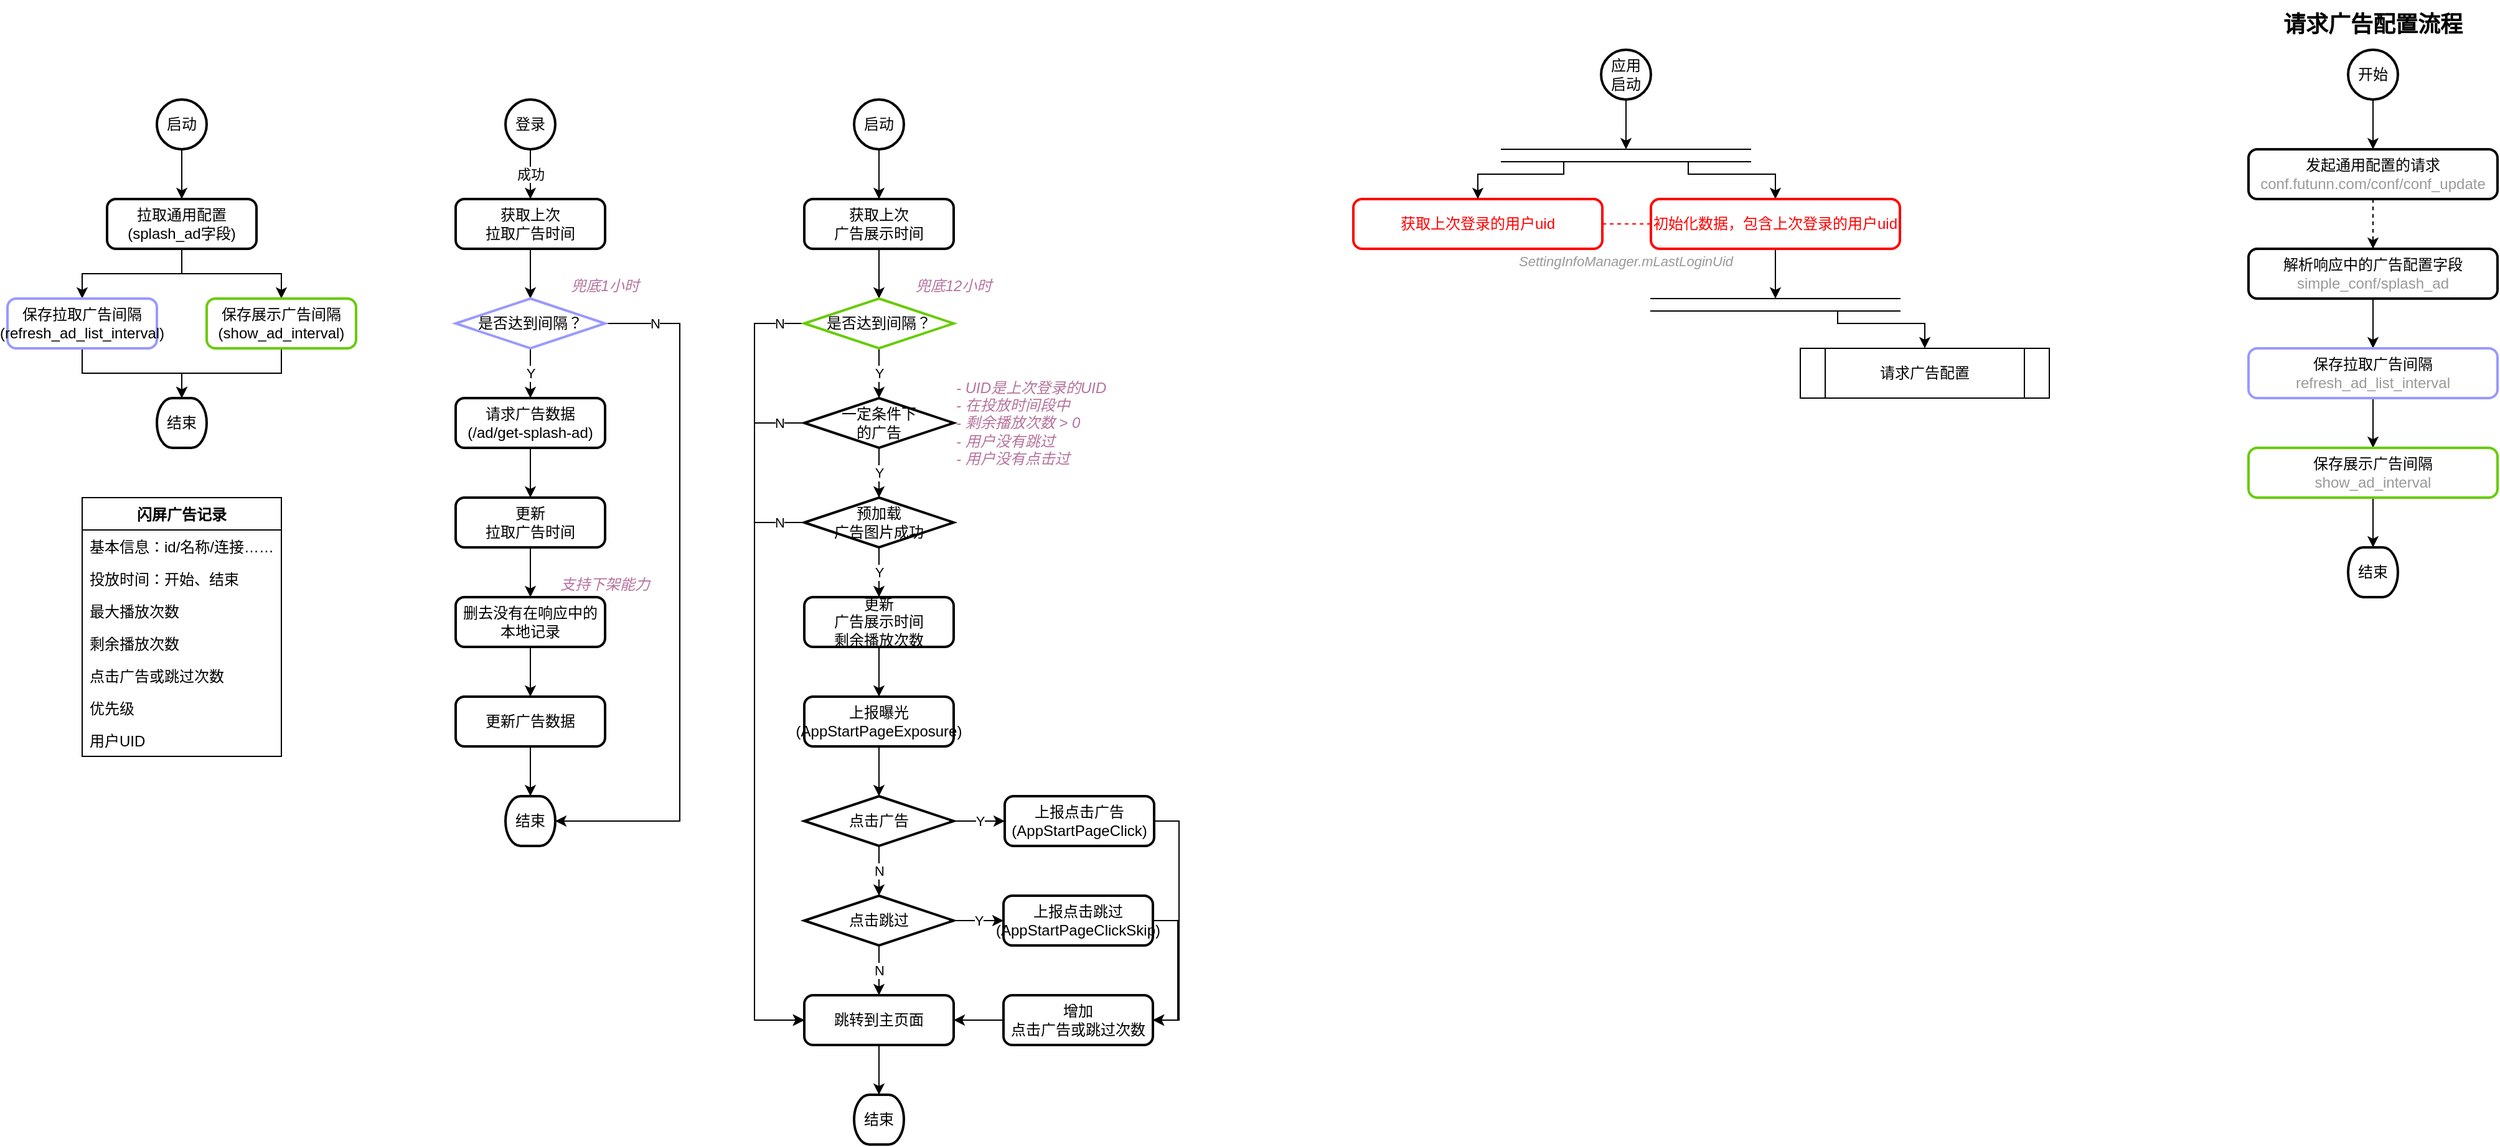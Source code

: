 <mxfile version="14.6.3" type="github">
  <diagram id="diijmVLBqkbmuVa88mqW" name="Page-1">
    <mxGraphModel dx="1673" dy="896" grid="1" gridSize="10" guides="1" tooltips="1" connect="1" arrows="1" fold="1" page="1" pageScale="1" pageWidth="827" pageHeight="1169" math="0" shadow="0">
      <root>
        <mxCell id="0" />
        <mxCell id="1" parent="0" />
        <mxCell id="uU9plVafASLb35xvYlGo-3" style="edgeStyle=orthogonalEdgeStyle;rounded=0;orthogonalLoop=1;jettySize=auto;html=1;exitX=0.5;exitY=1;exitDx=0;exitDy=0;exitPerimeter=0;entryX=0.5;entryY=0;entryDx=0;entryDy=0;" parent="1" source="uU9plVafASLb35xvYlGo-1" target="uU9plVafASLb35xvYlGo-2" edge="1">
          <mxGeometry relative="1" as="geometry" />
        </mxCell>
        <mxCell id="uU9plVafASLb35xvYlGo-1" value="启动" style="strokeWidth=2;html=1;shape=mxgraph.flowchart.start_2;whiteSpace=wrap;fillColor=none;" parent="1" vertex="1">
          <mxGeometry x="280" y="80" width="40" height="40" as="geometry" />
        </mxCell>
        <mxCell id="uU9plVafASLb35xvYlGo-8" style="edgeStyle=orthogonalEdgeStyle;rounded=0;orthogonalLoop=1;jettySize=auto;html=1;exitX=0.5;exitY=1;exitDx=0;exitDy=0;entryX=0.5;entryY=0;entryDx=0;entryDy=0;" parent="1" source="uU9plVafASLb35xvYlGo-2" target="uU9plVafASLb35xvYlGo-6" edge="1">
          <mxGeometry relative="1" as="geometry" />
        </mxCell>
        <mxCell id="uU9plVafASLb35xvYlGo-9" style="edgeStyle=orthogonalEdgeStyle;rounded=0;orthogonalLoop=1;jettySize=auto;html=1;exitX=0.5;exitY=1;exitDx=0;exitDy=0;entryX=0.5;entryY=0;entryDx=0;entryDy=0;" parent="1" source="uU9plVafASLb35xvYlGo-2" target="uU9plVafASLb35xvYlGo-7" edge="1">
          <mxGeometry relative="1" as="geometry" />
        </mxCell>
        <mxCell id="uU9plVafASLb35xvYlGo-2" value="拉取通用配置&lt;br&gt;(splash_ad字段)" style="rounded=1;whiteSpace=wrap;html=1;absoluteArcSize=1;arcSize=14;strokeWidth=2;fillColor=none;" parent="1" vertex="1">
          <mxGeometry x="240" y="160" width="120" height="40" as="geometry" />
        </mxCell>
        <mxCell id="uU9plVafASLb35xvYlGo-15" value="成功" style="edgeStyle=orthogonalEdgeStyle;rounded=0;orthogonalLoop=1;jettySize=auto;html=1;exitX=0.5;exitY=1;exitDx=0;exitDy=0;exitPerimeter=0;" parent="1" source="uU9plVafASLb35xvYlGo-4" target="uU9plVafASLb35xvYlGo-14" edge="1">
          <mxGeometry relative="1" as="geometry" />
        </mxCell>
        <mxCell id="uU9plVafASLb35xvYlGo-4" value="登录" style="strokeWidth=2;html=1;shape=mxgraph.flowchart.start_2;whiteSpace=wrap;fillColor=none;" parent="1" vertex="1">
          <mxGeometry x="560" y="80" width="40" height="40" as="geometry" />
        </mxCell>
        <mxCell id="uU9plVafASLb35xvYlGo-11" style="edgeStyle=orthogonalEdgeStyle;rounded=0;orthogonalLoop=1;jettySize=auto;html=1;exitX=0.5;exitY=1;exitDx=0;exitDy=0;" parent="1" source="uU9plVafASLb35xvYlGo-6" target="uU9plVafASLb35xvYlGo-12" edge="1">
          <mxGeometry relative="1" as="geometry">
            <mxPoint x="300" y="320" as="targetPoint" />
          </mxGeometry>
        </mxCell>
        <mxCell id="uU9plVafASLb35xvYlGo-6" value="保存拉取广告间隔&lt;br&gt;(refresh_ad_list_interval)" style="rounded=1;whiteSpace=wrap;html=1;absoluteArcSize=1;arcSize=14;strokeWidth=2;fillColor=none;strokeColor=#9999FF;" parent="1" vertex="1">
          <mxGeometry x="160" y="240" width="120" height="40" as="geometry" />
        </mxCell>
        <mxCell id="uU9plVafASLb35xvYlGo-13" style="edgeStyle=orthogonalEdgeStyle;rounded=0;orthogonalLoop=1;jettySize=auto;html=1;exitX=0.5;exitY=1;exitDx=0;exitDy=0;" parent="1" source="uU9plVafASLb35xvYlGo-7" target="uU9plVafASLb35xvYlGo-12" edge="1">
          <mxGeometry relative="1" as="geometry" />
        </mxCell>
        <mxCell id="uU9plVafASLb35xvYlGo-7" value="保存展示广告间隔&lt;br&gt;(show_ad_interval)" style="rounded=1;whiteSpace=wrap;html=1;absoluteArcSize=1;arcSize=14;strokeWidth=2;fillColor=none;strokeColor=#66CC00;" parent="1" vertex="1">
          <mxGeometry x="320" y="240" width="120" height="40" as="geometry" />
        </mxCell>
        <mxCell id="uU9plVafASLb35xvYlGo-12" value="结束" style="strokeWidth=2;html=1;shape=mxgraph.flowchart.terminator;whiteSpace=wrap;fillColor=none;" parent="1" vertex="1">
          <mxGeometry x="280" y="320" width="40" height="40" as="geometry" />
        </mxCell>
        <mxCell id="uU9plVafASLb35xvYlGo-18" style="edgeStyle=orthogonalEdgeStyle;rounded=0;orthogonalLoop=1;jettySize=auto;html=1;exitX=0.5;exitY=1;exitDx=0;exitDy=0;entryX=0.5;entryY=0;entryDx=0;entryDy=0;entryPerimeter=0;" parent="1" source="uU9plVafASLb35xvYlGo-14" target="uU9plVafASLb35xvYlGo-17" edge="1">
          <mxGeometry relative="1" as="geometry" />
        </mxCell>
        <mxCell id="uU9plVafASLb35xvYlGo-14" value="获取上次&lt;br&gt;拉取广告时间" style="rounded=1;whiteSpace=wrap;html=1;absoluteArcSize=1;arcSize=14;strokeWidth=2;fillColor=none;" parent="1" vertex="1">
          <mxGeometry x="520" y="160" width="120" height="40" as="geometry" />
        </mxCell>
        <mxCell id="uU9plVafASLb35xvYlGo-22" style="edgeStyle=orthogonalEdgeStyle;rounded=0;orthogonalLoop=1;jettySize=auto;html=1;exitX=1;exitY=0.5;exitDx=0;exitDy=0;exitPerimeter=0;entryX=1;entryY=0.5;entryDx=0;entryDy=0;entryPerimeter=0;" parent="1" source="uU9plVafASLb35xvYlGo-17" target="uU9plVafASLb35xvYlGo-21" edge="1">
          <mxGeometry relative="1" as="geometry">
            <Array as="points">
              <mxPoint x="700" y="260" />
              <mxPoint x="700" y="660" />
            </Array>
          </mxGeometry>
        </mxCell>
        <mxCell id="uU9plVafASLb35xvYlGo-52" value="N" style="edgeLabel;html=1;align=center;verticalAlign=middle;resizable=0;points=[];" parent="uU9plVafASLb35xvYlGo-22" vertex="1" connectable="0">
          <mxGeometry x="-0.944" y="-2" relative="1" as="geometry">
            <mxPoint x="24" y="-2" as="offset" />
          </mxGeometry>
        </mxCell>
        <mxCell id="uU9plVafASLb35xvYlGo-24" value="Y" style="edgeStyle=orthogonalEdgeStyle;rounded=0;orthogonalLoop=1;jettySize=auto;html=1;exitX=0.5;exitY=1;exitDx=0;exitDy=0;exitPerimeter=0;entryX=0.5;entryY=0;entryDx=0;entryDy=0;" parent="1" source="uU9plVafASLb35xvYlGo-17" target="uU9plVafASLb35xvYlGo-23" edge="1">
          <mxGeometry relative="1" as="geometry" />
        </mxCell>
        <mxCell id="uU9plVafASLb35xvYlGo-17" value="是否达到间隔？" style="strokeWidth=2;html=1;shape=mxgraph.flowchart.decision;whiteSpace=wrap;fillColor=none;strokeColor=#9999FF;" parent="1" vertex="1">
          <mxGeometry x="520" y="240" width="120" height="40" as="geometry" />
        </mxCell>
        <mxCell id="uU9plVafASLb35xvYlGo-21" value="结束" style="strokeWidth=2;html=1;shape=mxgraph.flowchart.terminator;whiteSpace=wrap;fillColor=none;" parent="1" vertex="1">
          <mxGeometry x="560" y="640" width="40" height="40" as="geometry" />
        </mxCell>
        <mxCell id="uU9plVafASLb35xvYlGo-26" style="edgeStyle=orthogonalEdgeStyle;rounded=0;orthogonalLoop=1;jettySize=auto;html=1;exitX=0.5;exitY=1;exitDx=0;exitDy=0;" parent="1" source="uU9plVafASLb35xvYlGo-23" target="uU9plVafASLb35xvYlGo-25" edge="1">
          <mxGeometry relative="1" as="geometry" />
        </mxCell>
        <mxCell id="uU9plVafASLb35xvYlGo-23" value="请求广告数据&lt;br&gt;(/ad/get-splash-ad)" style="rounded=1;whiteSpace=wrap;html=1;absoluteArcSize=1;arcSize=14;strokeWidth=2;fillColor=none;" parent="1" vertex="1">
          <mxGeometry x="520" y="320" width="120" height="40" as="geometry" />
        </mxCell>
        <mxCell id="uU9plVafASLb35xvYlGo-28" style="edgeStyle=orthogonalEdgeStyle;rounded=0;orthogonalLoop=1;jettySize=auto;html=1;exitX=0.5;exitY=1;exitDx=0;exitDy=0;" parent="1" source="uU9plVafASLb35xvYlGo-25" target="uU9plVafASLb35xvYlGo-27" edge="1">
          <mxGeometry relative="1" as="geometry" />
        </mxCell>
        <mxCell id="uU9plVafASLb35xvYlGo-25" value="更新&lt;br&gt;拉取广告时间" style="rounded=1;whiteSpace=wrap;html=1;absoluteArcSize=1;arcSize=14;strokeWidth=2;fillColor=none;" parent="1" vertex="1">
          <mxGeometry x="520" y="400" width="120" height="40" as="geometry" />
        </mxCell>
        <mxCell id="uU9plVafASLb35xvYlGo-34" style="edgeStyle=orthogonalEdgeStyle;rounded=0;orthogonalLoop=1;jettySize=auto;html=1;exitX=0.5;exitY=1;exitDx=0;exitDy=0;" parent="1" source="uU9plVafASLb35xvYlGo-27" target="uU9plVafASLb35xvYlGo-33" edge="1">
          <mxGeometry relative="1" as="geometry" />
        </mxCell>
        <mxCell id="uU9plVafASLb35xvYlGo-27" value="删去没有在响应中的&lt;br&gt;本地记录" style="rounded=1;whiteSpace=wrap;html=1;absoluteArcSize=1;arcSize=14;strokeWidth=2;fillColor=none;" parent="1" vertex="1">
          <mxGeometry x="520" y="480" width="120" height="40" as="geometry" />
        </mxCell>
        <mxCell id="uU9plVafASLb35xvYlGo-29" value="&lt;i&gt;&lt;font color=&quot;#b5739d&quot;&gt;支持下架能力&lt;/font&gt;&lt;/i&gt;" style="text;html=1;strokeColor=none;fillColor=none;align=center;verticalAlign=middle;whiteSpace=wrap;rounded=0;" parent="1" vertex="1">
          <mxGeometry x="600" y="460" width="80" height="20" as="geometry" />
        </mxCell>
        <mxCell id="uU9plVafASLb35xvYlGo-30" value="&lt;i&gt;&lt;font color=&quot;#b5739d&quot;&gt;兜底1小时&lt;/font&gt;&lt;/i&gt;" style="text;html=1;strokeColor=none;fillColor=none;align=center;verticalAlign=middle;whiteSpace=wrap;rounded=0;" parent="1" vertex="1">
          <mxGeometry x="600" y="220" width="80" height="20" as="geometry" />
        </mxCell>
        <mxCell id="uU9plVafASLb35xvYlGo-35" style="edgeStyle=orthogonalEdgeStyle;rounded=0;orthogonalLoop=1;jettySize=auto;html=1;exitX=0.5;exitY=1;exitDx=0;exitDy=0;entryX=0.5;entryY=0;entryDx=0;entryDy=0;entryPerimeter=0;" parent="1" source="uU9plVafASLb35xvYlGo-33" target="uU9plVafASLb35xvYlGo-21" edge="1">
          <mxGeometry relative="1" as="geometry" />
        </mxCell>
        <mxCell id="uU9plVafASLb35xvYlGo-33" value="更新广告数据" style="rounded=1;whiteSpace=wrap;html=1;absoluteArcSize=1;arcSize=14;strokeWidth=2;fillColor=none;" parent="1" vertex="1">
          <mxGeometry x="520" y="560" width="120" height="40" as="geometry" />
        </mxCell>
        <mxCell id="uU9plVafASLb35xvYlGo-36" value="闪屏广告记录" style="swimlane;fontStyle=1;align=center;verticalAlign=top;childLayout=stackLayout;horizontal=1;startSize=26;horizontalStack=0;resizeParent=1;resizeParentMax=0;resizeLast=0;collapsible=1;marginBottom=0;strokeWidth=1;fillColor=none;" parent="1" vertex="1">
          <mxGeometry x="220" y="400" width="160" height="208" as="geometry" />
        </mxCell>
        <mxCell id="uU9plVafASLb35xvYlGo-37" value="基本信息：id/名称/连接……" style="text;strokeColor=none;fillColor=none;align=left;verticalAlign=top;spacingLeft=4;spacingRight=4;overflow=hidden;rotatable=0;points=[[0,0.5],[1,0.5]];portConstraint=eastwest;" parent="uU9plVafASLb35xvYlGo-36" vertex="1">
          <mxGeometry y="26" width="160" height="26" as="geometry" />
        </mxCell>
        <mxCell id="uU9plVafASLb35xvYlGo-39" value="投放时间：开始、结束" style="text;strokeColor=none;fillColor=none;align=left;verticalAlign=top;spacingLeft=4;spacingRight=4;overflow=hidden;rotatable=0;points=[[0,0.5],[1,0.5]];portConstraint=eastwest;" parent="uU9plVafASLb35xvYlGo-36" vertex="1">
          <mxGeometry y="52" width="160" height="26" as="geometry" />
        </mxCell>
        <mxCell id="uU9plVafASLb35xvYlGo-40" value="最大播放次数" style="text;strokeColor=none;fillColor=none;align=left;verticalAlign=top;spacingLeft=4;spacingRight=4;overflow=hidden;rotatable=0;points=[[0,0.5],[1,0.5]];portConstraint=eastwest;" parent="uU9plVafASLb35xvYlGo-36" vertex="1">
          <mxGeometry y="78" width="160" height="26" as="geometry" />
        </mxCell>
        <mxCell id="uU9plVafASLb35xvYlGo-41" value="剩余播放次数" style="text;strokeColor=none;fillColor=none;align=left;verticalAlign=top;spacingLeft=4;spacingRight=4;overflow=hidden;rotatable=0;points=[[0,0.5],[1,0.5]];portConstraint=eastwest;" parent="uU9plVafASLb35xvYlGo-36" vertex="1">
          <mxGeometry y="104" width="160" height="26" as="geometry" />
        </mxCell>
        <mxCell id="uU9plVafASLb35xvYlGo-56" value="点击广告或跳过次数" style="text;strokeColor=none;fillColor=none;align=left;verticalAlign=top;spacingLeft=4;spacingRight=4;overflow=hidden;rotatable=0;points=[[0,0.5],[1,0.5]];portConstraint=eastwest;" parent="uU9plVafASLb35xvYlGo-36" vertex="1">
          <mxGeometry y="130" width="160" height="26" as="geometry" />
        </mxCell>
        <mxCell id="uU9plVafASLb35xvYlGo-43" value="优先级" style="text;strokeColor=none;fillColor=none;align=left;verticalAlign=top;spacingLeft=4;spacingRight=4;overflow=hidden;rotatable=0;points=[[0,0.5],[1,0.5]];portConstraint=eastwest;" parent="uU9plVafASLb35xvYlGo-36" vertex="1">
          <mxGeometry y="156" width="160" height="26" as="geometry" />
        </mxCell>
        <mxCell id="uU9plVafASLb35xvYlGo-44" value="用户UID" style="text;strokeColor=none;fillColor=none;align=left;verticalAlign=top;spacingLeft=4;spacingRight=4;overflow=hidden;rotatable=0;points=[[0,0.5],[1,0.5]];portConstraint=eastwest;" parent="uU9plVafASLb35xvYlGo-36" vertex="1">
          <mxGeometry y="182" width="160" height="26" as="geometry" />
        </mxCell>
        <mxCell id="uU9plVafASLb35xvYlGo-47" style="edgeStyle=orthogonalEdgeStyle;rounded=0;orthogonalLoop=1;jettySize=auto;html=1;exitX=0.5;exitY=1;exitDx=0;exitDy=0;exitPerimeter=0;" parent="1" source="uU9plVafASLb35xvYlGo-45" target="uU9plVafASLb35xvYlGo-46" edge="1">
          <mxGeometry relative="1" as="geometry" />
        </mxCell>
        <mxCell id="uU9plVafASLb35xvYlGo-45" value="启动" style="strokeWidth=2;html=1;shape=mxgraph.flowchart.start_2;whiteSpace=wrap;fillColor=none;" parent="1" vertex="1">
          <mxGeometry x="840" y="80" width="40" height="40" as="geometry" />
        </mxCell>
        <mxCell id="uU9plVafASLb35xvYlGo-49" style="edgeStyle=orthogonalEdgeStyle;rounded=0;orthogonalLoop=1;jettySize=auto;html=1;exitX=0.5;exitY=1;exitDx=0;exitDy=0;" parent="1" source="uU9plVafASLb35xvYlGo-46" target="uU9plVafASLb35xvYlGo-48" edge="1">
          <mxGeometry relative="1" as="geometry" />
        </mxCell>
        <mxCell id="uU9plVafASLb35xvYlGo-46" value="获取上次&lt;br&gt;广告展示时间" style="rounded=1;whiteSpace=wrap;html=1;absoluteArcSize=1;arcSize=14;strokeWidth=2;fillColor=none;" parent="1" vertex="1">
          <mxGeometry x="800" y="160" width="120" height="40" as="geometry" />
        </mxCell>
        <mxCell id="uU9plVafASLb35xvYlGo-53" value="Y" style="edgeStyle=orthogonalEdgeStyle;rounded=0;orthogonalLoop=1;jettySize=auto;html=1;exitX=0.5;exitY=1;exitDx=0;exitDy=0;exitPerimeter=0;" parent="1" source="uU9plVafASLb35xvYlGo-48" target="uU9plVafASLb35xvYlGo-57" edge="1">
          <mxGeometry relative="1" as="geometry">
            <mxPoint x="860" y="320" as="targetPoint" />
          </mxGeometry>
        </mxCell>
        <mxCell id="uU9plVafASLb35xvYlGo-87" value="N" style="edgeStyle=orthogonalEdgeStyle;rounded=0;orthogonalLoop=1;jettySize=auto;html=1;exitX=0;exitY=0.5;exitDx=0;exitDy=0;exitPerimeter=0;entryX=0;entryY=0.5;entryDx=0;entryDy=0;" parent="1" source="uU9plVafASLb35xvYlGo-48" target="uU9plVafASLb35xvYlGo-78" edge="1">
          <mxGeometry x="-0.938" relative="1" as="geometry">
            <mxPoint x="800" y="823.333" as="targetPoint" />
            <Array as="points">
              <mxPoint x="760" y="260" />
              <mxPoint x="760" y="820" />
            </Array>
            <mxPoint as="offset" />
          </mxGeometry>
        </mxCell>
        <mxCell id="uU9plVafASLb35xvYlGo-48" value="是否达到间隔？" style="strokeWidth=2;html=1;shape=mxgraph.flowchart.decision;whiteSpace=wrap;fillColor=none;strokeColor=#66CC00;" parent="1" vertex="1">
          <mxGeometry x="800" y="240" width="120" height="40" as="geometry" />
        </mxCell>
        <mxCell id="uU9plVafASLb35xvYlGo-50" value="&lt;i&gt;&lt;font color=&quot;#b5739d&quot;&gt;兜底12小时&lt;/font&gt;&lt;/i&gt;" style="text;html=1;strokeColor=none;fillColor=none;align=center;verticalAlign=middle;whiteSpace=wrap;rounded=0;" parent="1" vertex="1">
          <mxGeometry x="880" y="220" width="80" height="20" as="geometry" />
        </mxCell>
        <mxCell id="uU9plVafASLb35xvYlGo-54" value="&lt;i&gt;&lt;font color=&quot;#b5739d&quot;&gt;- UID是上次登录的UID&lt;br&gt;- 在投放时间段中&lt;br&gt;- 剩余播放次数 &amp;gt; 0&lt;br&gt;- 用户没有跳过&lt;br&gt;- 用户没有点击过&lt;/font&gt;&lt;/i&gt;" style="text;html=1;strokeColor=none;fillColor=none;align=left;verticalAlign=middle;whiteSpace=wrap;rounded=0;" parent="1" vertex="1">
          <mxGeometry x="920" y="320" width="240" height="40" as="geometry" />
        </mxCell>
        <mxCell id="uU9plVafASLb35xvYlGo-59" value="Y" style="edgeStyle=orthogonalEdgeStyle;rounded=0;orthogonalLoop=1;jettySize=auto;html=1;exitX=0.5;exitY=1;exitDx=0;exitDy=0;exitPerimeter=0;" parent="1" source="uU9plVafASLb35xvYlGo-57" target="uU9plVafASLb35xvYlGo-60" edge="1">
          <mxGeometry relative="1" as="geometry">
            <mxPoint x="860" y="400" as="targetPoint" />
          </mxGeometry>
        </mxCell>
        <mxCell id="uU9plVafASLb35xvYlGo-86" value="N" style="edgeStyle=orthogonalEdgeStyle;rounded=0;orthogonalLoop=1;jettySize=auto;html=1;exitX=0;exitY=0.5;exitDx=0;exitDy=0;exitPerimeter=0;entryX=0;entryY=0.5;entryDx=0;entryDy=0;" parent="1" source="uU9plVafASLb35xvYlGo-57" target="uU9plVafASLb35xvYlGo-78" edge="1">
          <mxGeometry x="-0.929" relative="1" as="geometry">
            <Array as="points">
              <mxPoint x="760" y="340" />
              <mxPoint x="760" y="820" />
            </Array>
            <mxPoint as="offset" />
          </mxGeometry>
        </mxCell>
        <mxCell id="uU9plVafASLb35xvYlGo-57" value="一定条件下&lt;br&gt;的广告" style="strokeWidth=2;html=1;shape=mxgraph.flowchart.decision;whiteSpace=wrap;fillColor=none;" parent="1" vertex="1">
          <mxGeometry x="800" y="320" width="120" height="40" as="geometry" />
        </mxCell>
        <mxCell id="uU9plVafASLb35xvYlGo-62" value="Y" style="edgeStyle=orthogonalEdgeStyle;rounded=0;orthogonalLoop=1;jettySize=auto;html=1;exitX=0.5;exitY=1;exitDx=0;exitDy=0;exitPerimeter=0;" parent="1" source="uU9plVafASLb35xvYlGo-60" target="uU9plVafASLb35xvYlGo-61" edge="1">
          <mxGeometry relative="1" as="geometry" />
        </mxCell>
        <mxCell id="uU9plVafASLb35xvYlGo-85" value="N" style="edgeStyle=orthogonalEdgeStyle;rounded=0;orthogonalLoop=1;jettySize=auto;html=1;exitX=0;exitY=0.5;exitDx=0;exitDy=0;exitPerimeter=0;entryX=0;entryY=0.5;entryDx=0;entryDy=0;" parent="1" source="uU9plVafASLb35xvYlGo-60" target="uU9plVafASLb35xvYlGo-78" edge="1">
          <mxGeometry x="-0.917" relative="1" as="geometry">
            <Array as="points">
              <mxPoint x="760" y="420" />
              <mxPoint x="760" y="820" />
            </Array>
            <mxPoint as="offset" />
          </mxGeometry>
        </mxCell>
        <mxCell id="uU9plVafASLb35xvYlGo-60" value="预加载&lt;br&gt;广告图片成功" style="strokeWidth=2;html=1;shape=mxgraph.flowchart.decision;whiteSpace=wrap;fillColor=none;" parent="1" vertex="1">
          <mxGeometry x="800" y="400" width="120" height="40" as="geometry" />
        </mxCell>
        <mxCell id="uU9plVafASLb35xvYlGo-65" style="edgeStyle=orthogonalEdgeStyle;rounded=0;orthogonalLoop=1;jettySize=auto;html=1;exitX=0.5;exitY=1;exitDx=0;exitDy=0;" parent="1" source="uU9plVafASLb35xvYlGo-61" target="uU9plVafASLb35xvYlGo-64" edge="1">
          <mxGeometry relative="1" as="geometry" />
        </mxCell>
        <mxCell id="uU9plVafASLb35xvYlGo-61" value="更新&lt;br&gt;广告展示时间&lt;br&gt;剩余播放次数" style="rounded=1;whiteSpace=wrap;html=1;absoluteArcSize=1;arcSize=14;strokeWidth=2;fillColor=none;" parent="1" vertex="1">
          <mxGeometry x="800" y="480" width="120" height="40" as="geometry" />
        </mxCell>
        <mxCell id="uU9plVafASLb35xvYlGo-67" style="edgeStyle=orthogonalEdgeStyle;rounded=0;orthogonalLoop=1;jettySize=auto;html=1;exitX=0.5;exitY=1;exitDx=0;exitDy=0;" parent="1" source="uU9plVafASLb35xvYlGo-64" target="uU9plVafASLb35xvYlGo-68" edge="1">
          <mxGeometry relative="1" as="geometry">
            <mxPoint x="860" y="640" as="targetPoint" />
          </mxGeometry>
        </mxCell>
        <mxCell id="uU9plVafASLb35xvYlGo-64" value="上报曝光&lt;br&gt;(AppStartPageExposure)" style="rounded=1;whiteSpace=wrap;html=1;absoluteArcSize=1;arcSize=14;strokeWidth=2;fillColor=none;" parent="1" vertex="1">
          <mxGeometry x="800" y="560" width="120" height="40" as="geometry" />
        </mxCell>
        <mxCell id="uU9plVafASLb35xvYlGo-70" value="Y" style="edgeStyle=orthogonalEdgeStyle;rounded=0;orthogonalLoop=1;jettySize=auto;html=1;exitX=1;exitY=0.5;exitDx=0;exitDy=0;exitPerimeter=0;" parent="1" source="uU9plVafASLb35xvYlGo-68" target="uU9plVafASLb35xvYlGo-69" edge="1">
          <mxGeometry relative="1" as="geometry" />
        </mxCell>
        <mxCell id="uU9plVafASLb35xvYlGo-72" value="N" style="edgeStyle=orthogonalEdgeStyle;rounded=0;orthogonalLoop=1;jettySize=auto;html=1;exitX=0.5;exitY=1;exitDx=0;exitDy=0;exitPerimeter=0;" parent="1" source="uU9plVafASLb35xvYlGo-68" target="uU9plVafASLb35xvYlGo-71" edge="1">
          <mxGeometry relative="1" as="geometry" />
        </mxCell>
        <mxCell id="uU9plVafASLb35xvYlGo-68" value="点击广告" style="strokeWidth=2;html=1;shape=mxgraph.flowchart.decision;whiteSpace=wrap;fillColor=none;" parent="1" vertex="1">
          <mxGeometry x="800" y="640" width="120" height="40" as="geometry" />
        </mxCell>
        <mxCell id="uU9plVafASLb35xvYlGo-77" style="edgeStyle=orthogonalEdgeStyle;rounded=0;orthogonalLoop=1;jettySize=auto;html=1;exitX=1;exitY=0.5;exitDx=0;exitDy=0;entryX=1;entryY=0.5;entryDx=0;entryDy=0;" parent="1" source="uU9plVafASLb35xvYlGo-69" target="uU9plVafASLb35xvYlGo-75" edge="1">
          <mxGeometry relative="1" as="geometry">
            <Array as="points">
              <mxPoint x="1101" y="660" />
              <mxPoint x="1101" y="820" />
            </Array>
          </mxGeometry>
        </mxCell>
        <mxCell id="uU9plVafASLb35xvYlGo-69" value="上报点击广告&lt;br&gt;(AppStartPageClick)" style="rounded=1;whiteSpace=wrap;html=1;absoluteArcSize=1;arcSize=14;strokeWidth=2;fillColor=none;" parent="1" vertex="1">
          <mxGeometry x="961" y="640" width="120" height="40" as="geometry" />
        </mxCell>
        <mxCell id="uU9plVafASLb35xvYlGo-74" value="Y" style="edgeStyle=orthogonalEdgeStyle;rounded=0;orthogonalLoop=1;jettySize=auto;html=1;exitX=1;exitY=0.5;exitDx=0;exitDy=0;exitPerimeter=0;" parent="1" source="uU9plVafASLb35xvYlGo-71" target="uU9plVafASLb35xvYlGo-73" edge="1">
          <mxGeometry relative="1" as="geometry" />
        </mxCell>
        <mxCell id="uU9plVafASLb35xvYlGo-79" value="N" style="edgeStyle=orthogonalEdgeStyle;rounded=0;orthogonalLoop=1;jettySize=auto;html=1;exitX=0.5;exitY=1;exitDx=0;exitDy=0;exitPerimeter=0;entryX=0.5;entryY=0;entryDx=0;entryDy=0;" parent="1" source="uU9plVafASLb35xvYlGo-71" target="uU9plVafASLb35xvYlGo-78" edge="1">
          <mxGeometry relative="1" as="geometry" />
        </mxCell>
        <mxCell id="uU9plVafASLb35xvYlGo-71" value="点击跳过" style="strokeWidth=2;html=1;shape=mxgraph.flowchart.decision;whiteSpace=wrap;fillColor=none;" parent="1" vertex="1">
          <mxGeometry x="800" y="720" width="120" height="40" as="geometry" />
        </mxCell>
        <mxCell id="uU9plVafASLb35xvYlGo-76" style="edgeStyle=orthogonalEdgeStyle;rounded=0;orthogonalLoop=1;jettySize=auto;html=1;exitX=1;exitY=0.5;exitDx=0;exitDy=0;entryX=1;entryY=0.5;entryDx=0;entryDy=0;" parent="1" source="uU9plVafASLb35xvYlGo-73" target="uU9plVafASLb35xvYlGo-75" edge="1">
          <mxGeometry relative="1" as="geometry">
            <Array as="points">
              <mxPoint x="1100" y="740" />
              <mxPoint x="1100" y="820" />
            </Array>
          </mxGeometry>
        </mxCell>
        <mxCell id="uU9plVafASLb35xvYlGo-73" value="上报点击跳过&lt;br&gt;(AppStartPageClickSkip)" style="rounded=1;whiteSpace=wrap;html=1;absoluteArcSize=1;arcSize=14;strokeWidth=2;fillColor=none;" parent="1" vertex="1">
          <mxGeometry x="960" y="720" width="120" height="40" as="geometry" />
        </mxCell>
        <mxCell id="uU9plVafASLb35xvYlGo-82" style="edgeStyle=orthogonalEdgeStyle;rounded=0;orthogonalLoop=1;jettySize=auto;html=1;exitX=0;exitY=0.5;exitDx=0;exitDy=0;" parent="1" source="uU9plVafASLb35xvYlGo-75" target="uU9plVafASLb35xvYlGo-78" edge="1">
          <mxGeometry relative="1" as="geometry" />
        </mxCell>
        <mxCell id="uU9plVafASLb35xvYlGo-75" value="增加&lt;br&gt;点击广告或跳过次数" style="rounded=1;whiteSpace=wrap;html=1;absoluteArcSize=1;arcSize=14;strokeWidth=2;fillColor=none;" parent="1" vertex="1">
          <mxGeometry x="960" y="800" width="120" height="40" as="geometry" />
        </mxCell>
        <mxCell id="uU9plVafASLb35xvYlGo-81" style="edgeStyle=orthogonalEdgeStyle;rounded=0;orthogonalLoop=1;jettySize=auto;html=1;exitX=0.5;exitY=1;exitDx=0;exitDy=0;entryX=0.5;entryY=0;entryDx=0;entryDy=0;entryPerimeter=0;" parent="1" source="uU9plVafASLb35xvYlGo-78" target="uU9plVafASLb35xvYlGo-80" edge="1">
          <mxGeometry relative="1" as="geometry" />
        </mxCell>
        <mxCell id="uU9plVafASLb35xvYlGo-78" value="跳转到主页面" style="rounded=1;whiteSpace=wrap;html=1;absoluteArcSize=1;arcSize=14;strokeWidth=2;fillColor=none;" parent="1" vertex="1">
          <mxGeometry x="800" y="800" width="120" height="40" as="geometry" />
        </mxCell>
        <mxCell id="uU9plVafASLb35xvYlGo-80" value="结束" style="strokeWidth=2;html=1;shape=mxgraph.flowchart.terminator;whiteSpace=wrap;fillColor=none;" parent="1" vertex="1">
          <mxGeometry x="840" y="880" width="40" height="40" as="geometry" />
        </mxCell>
        <mxCell id="oCtPmF8EkFGekvi8JnuW-8" style="edgeStyle=orthogonalEdgeStyle;rounded=0;orthogonalLoop=1;jettySize=auto;html=1;exitX=0.5;exitY=1;exitDx=0;exitDy=0;exitPerimeter=0;entryX=0.5;entryY=0;entryDx=0;entryDy=0;" edge="1" parent="1" source="oCtPmF8EkFGekvi8JnuW-1" target="oCtPmF8EkFGekvi8JnuW-9">
          <mxGeometry relative="1" as="geometry">
            <mxPoint x="1460" y="130" as="targetPoint" />
          </mxGeometry>
        </mxCell>
        <mxCell id="oCtPmF8EkFGekvi8JnuW-1" value="应用&lt;br&gt;启动" style="strokeWidth=2;html=1;shape=mxgraph.flowchart.start_2;whiteSpace=wrap;fillColor=none;" vertex="1" parent="1">
          <mxGeometry x="1440" y="40" width="40" height="40" as="geometry" />
        </mxCell>
        <mxCell id="oCtPmF8EkFGekvi8JnuW-2" value="&lt;font color=&quot;#ff0000&quot;&gt;获取上次登录的用户uid&lt;br&gt;&lt;/font&gt;" style="rounded=1;whiteSpace=wrap;html=1;absoluteArcSize=1;arcSize=14;strokeWidth=2;fillColor=none;strokeColor=#FF0000;" vertex="1" parent="1">
          <mxGeometry x="1241" y="160" width="200" height="40" as="geometry" />
        </mxCell>
        <mxCell id="oCtPmF8EkFGekvi8JnuW-10" style="edgeStyle=orthogonalEdgeStyle;rounded=0;orthogonalLoop=1;jettySize=auto;html=1;exitX=0.25;exitY=1;exitDx=0;exitDy=0;entryX=0.5;entryY=0;entryDx=0;entryDy=0;" edge="1" parent="1" source="oCtPmF8EkFGekvi8JnuW-9" target="oCtPmF8EkFGekvi8JnuW-2">
          <mxGeometry relative="1" as="geometry">
            <mxPoint x="1290" y="125" as="targetPoint" />
            <Array as="points">
              <mxPoint x="1410" y="140" />
              <mxPoint x="1341" y="140" />
            </Array>
          </mxGeometry>
        </mxCell>
        <mxCell id="oCtPmF8EkFGekvi8JnuW-13" style="edgeStyle=orthogonalEdgeStyle;rounded=0;orthogonalLoop=1;jettySize=auto;html=1;exitX=0.75;exitY=1;exitDx=0;exitDy=0;entryX=0.5;entryY=0;entryDx=0;entryDy=0;" edge="1" parent="1" source="oCtPmF8EkFGekvi8JnuW-9" target="oCtPmF8EkFGekvi8JnuW-12">
          <mxGeometry relative="1" as="geometry">
            <mxPoint x="1580" y="140" as="targetPoint" />
            <Array as="points">
              <mxPoint x="1510" y="140" />
              <mxPoint x="1580" y="140" />
            </Array>
          </mxGeometry>
        </mxCell>
        <mxCell id="oCtPmF8EkFGekvi8JnuW-9" value="" style="shape=partialRectangle;whiteSpace=wrap;html=1;left=0;right=0;fillColor=none;strokeColor=#000000;" vertex="1" parent="1">
          <mxGeometry x="1360" y="120" width="200" height="10" as="geometry" />
        </mxCell>
        <mxCell id="oCtPmF8EkFGekvi8JnuW-28" style="edgeStyle=orthogonalEdgeStyle;rounded=0;orthogonalLoop=1;jettySize=auto;html=1;exitX=0.5;exitY=1;exitDx=0;exitDy=0;entryX=0.5;entryY=0;entryDx=0;entryDy=0;fontSize=4;fontColor=#000000;strokeColor=#000000;" edge="1" parent="1" source="oCtPmF8EkFGekvi8JnuW-12" target="oCtPmF8EkFGekvi8JnuW-27">
          <mxGeometry relative="1" as="geometry" />
        </mxCell>
        <mxCell id="oCtPmF8EkFGekvi8JnuW-12" value="&lt;font color=&quot;#ff0000&quot;&gt;初始化数据，包含上次登录的用户uid&lt;/font&gt;" style="rounded=1;whiteSpace=wrap;html=1;absoluteArcSize=1;arcSize=14;strokeWidth=2;fillColor=none;strokeColor=#FF0000;" vertex="1" parent="1">
          <mxGeometry x="1480" y="160" width="200" height="40" as="geometry" />
        </mxCell>
        <mxCell id="oCtPmF8EkFGekvi8JnuW-16" value="" style="endArrow=none;dashed=1;html=1;entryX=0;entryY=0.5;entryDx=0;entryDy=0;exitX=1;exitY=0.5;exitDx=0;exitDy=0;strokeColor=#FF0000;" edge="1" parent="1" source="oCtPmF8EkFGekvi8JnuW-2" target="oCtPmF8EkFGekvi8JnuW-12">
          <mxGeometry width="50" height="50" relative="1" as="geometry">
            <mxPoint x="1320" y="320" as="sourcePoint" />
            <mxPoint x="1370" y="270" as="targetPoint" />
          </mxGeometry>
        </mxCell>
        <mxCell id="oCtPmF8EkFGekvi8JnuW-18" value="请求广告配置" style="shape=process;whiteSpace=wrap;html=1;backgroundOutline=1;strokeColor=#000000;fillColor=none;" vertex="1" parent="1">
          <mxGeometry x="1600" y="280" width="200" height="40" as="geometry" />
        </mxCell>
        <mxCell id="oCtPmF8EkFGekvi8JnuW-20" value="&lt;i&gt;&lt;font style=&quot;font-size: 11px&quot;&gt;SettingInfoManager.mLastLoginUid&lt;/font&gt;&lt;/i&gt;" style="text;html=1;strokeColor=none;fillColor=none;align=center;verticalAlign=middle;whiteSpace=wrap;rounded=0;fontSize=4;fontColor=#999999;" vertex="1" parent="1">
          <mxGeometry x="1440" y="200" width="40" height="20" as="geometry" />
        </mxCell>
        <mxCell id="oCtPmF8EkFGekvi8JnuW-25" style="edgeStyle=orthogonalEdgeStyle;rounded=0;orthogonalLoop=1;jettySize=auto;html=1;exitX=0.5;exitY=1;exitDx=0;exitDy=0;exitPerimeter=0;entryX=0.5;entryY=0;entryDx=0;entryDy=0;fontSize=4;fontColor=#999999;strokeColor=#000000;" edge="1" parent="1" source="oCtPmF8EkFGekvi8JnuW-22" target="oCtPmF8EkFGekvi8JnuW-24">
          <mxGeometry relative="1" as="geometry" />
        </mxCell>
        <mxCell id="oCtPmF8EkFGekvi8JnuW-22" value="开始" style="strokeWidth=2;html=1;shape=mxgraph.flowchart.start_2;whiteSpace=wrap;fillColor=none;" vertex="1" parent="1">
          <mxGeometry x="2040" y="40" width="40" height="40" as="geometry" />
        </mxCell>
        <mxCell id="oCtPmF8EkFGekvi8JnuW-31" style="edgeStyle=orthogonalEdgeStyle;rounded=0;orthogonalLoop=1;jettySize=auto;html=1;exitX=0.5;exitY=1;exitDx=0;exitDy=0;entryX=0.5;entryY=0;entryDx=0;entryDy=0;fontSize=4;fontColor=#000000;strokeColor=#000000;dashed=1;" edge="1" parent="1" source="oCtPmF8EkFGekvi8JnuW-24" target="oCtPmF8EkFGekvi8JnuW-30">
          <mxGeometry relative="1" as="geometry" />
        </mxCell>
        <mxCell id="oCtPmF8EkFGekvi8JnuW-24" value="发起通用配置的请求&lt;br&gt;&lt;font color=&quot;#999999&quot;&gt;conf.futunn.com/conf/conf_update&lt;/font&gt;" style="rounded=1;whiteSpace=wrap;html=1;absoluteArcSize=1;arcSize=14;strokeWidth=2;fillColor=none;" vertex="1" parent="1">
          <mxGeometry x="1960" y="120" width="200" height="40" as="geometry" />
        </mxCell>
        <mxCell id="oCtPmF8EkFGekvi8JnuW-26" value="&lt;b&gt;&lt;font style=&quot;font-size: 18px&quot;&gt;请求广告配置流程&lt;/font&gt;&lt;/b&gt;" style="text;html=1;strokeColor=none;fillColor=none;align=center;verticalAlign=middle;whiteSpace=wrap;rounded=0;fontSize=4;" vertex="1" parent="1">
          <mxGeometry x="1960" width="200" height="40" as="geometry" />
        </mxCell>
        <mxCell id="oCtPmF8EkFGekvi8JnuW-29" style="edgeStyle=orthogonalEdgeStyle;rounded=0;orthogonalLoop=1;jettySize=auto;html=1;exitX=0.75;exitY=1;exitDx=0;exitDy=0;entryX=0.5;entryY=0;entryDx=0;entryDy=0;fontSize=4;fontColor=#000000;strokeColor=#000000;" edge="1" parent="1" source="oCtPmF8EkFGekvi8JnuW-27" target="oCtPmF8EkFGekvi8JnuW-18">
          <mxGeometry relative="1" as="geometry">
            <Array as="points">
              <mxPoint x="1630" y="260" />
              <mxPoint x="1700" y="260" />
            </Array>
          </mxGeometry>
        </mxCell>
        <mxCell id="oCtPmF8EkFGekvi8JnuW-27" value="" style="shape=partialRectangle;whiteSpace=wrap;html=1;left=0;right=0;fillColor=none;strokeColor=#000000;" vertex="1" parent="1">
          <mxGeometry x="1480" y="240" width="200" height="10" as="geometry" />
        </mxCell>
        <mxCell id="oCtPmF8EkFGekvi8JnuW-34" style="edgeStyle=orthogonalEdgeStyle;rounded=0;orthogonalLoop=1;jettySize=auto;html=1;exitX=0.5;exitY=1;exitDx=0;exitDy=0;entryX=0.5;entryY=0;entryDx=0;entryDy=0;fontSize=4;fontColor=#000000;strokeColor=#000000;" edge="1" parent="1" source="oCtPmF8EkFGekvi8JnuW-30" target="oCtPmF8EkFGekvi8JnuW-32">
          <mxGeometry relative="1" as="geometry" />
        </mxCell>
        <mxCell id="oCtPmF8EkFGekvi8JnuW-30" value="解析响应中的广告配置字段&lt;br&gt;&lt;font color=&quot;#999999&quot;&gt;simple_conf/splash_ad&lt;/font&gt;" style="rounded=1;whiteSpace=wrap;html=1;absoluteArcSize=1;arcSize=14;strokeWidth=2;fillColor=none;" vertex="1" parent="1">
          <mxGeometry x="1960" y="200" width="200" height="40" as="geometry" />
        </mxCell>
        <mxCell id="oCtPmF8EkFGekvi8JnuW-35" style="edgeStyle=orthogonalEdgeStyle;rounded=0;orthogonalLoop=1;jettySize=auto;html=1;exitX=0.5;exitY=1;exitDx=0;exitDy=0;entryX=0.5;entryY=0;entryDx=0;entryDy=0;fontSize=4;fontColor=#000000;strokeColor=#000000;" edge="1" parent="1" source="oCtPmF8EkFGekvi8JnuW-32" target="oCtPmF8EkFGekvi8JnuW-33">
          <mxGeometry relative="1" as="geometry" />
        </mxCell>
        <mxCell id="oCtPmF8EkFGekvi8JnuW-32" value="保存拉取广告间隔&lt;br&gt;&lt;font color=&quot;#999999&quot;&gt;refresh_ad_list_interval&lt;/font&gt;" style="rounded=1;whiteSpace=wrap;html=1;absoluteArcSize=1;arcSize=14;strokeWidth=2;fillColor=none;strokeColor=#9999FF;" vertex="1" parent="1">
          <mxGeometry x="1960" y="280" width="200" height="40" as="geometry" />
        </mxCell>
        <mxCell id="oCtPmF8EkFGekvi8JnuW-37" style="edgeStyle=orthogonalEdgeStyle;rounded=0;orthogonalLoop=1;jettySize=auto;html=1;exitX=0.5;exitY=1;exitDx=0;exitDy=0;entryX=0.5;entryY=0;entryDx=0;entryDy=0;entryPerimeter=0;fontSize=4;fontColor=#000000;strokeColor=#000000;" edge="1" parent="1" source="oCtPmF8EkFGekvi8JnuW-33" target="oCtPmF8EkFGekvi8JnuW-36">
          <mxGeometry relative="1" as="geometry" />
        </mxCell>
        <mxCell id="oCtPmF8EkFGekvi8JnuW-33" value="保存展示广告间隔&lt;br&gt;&lt;font color=&quot;#999999&quot;&gt;show_ad_interval&lt;/font&gt;" style="rounded=1;whiteSpace=wrap;html=1;absoluteArcSize=1;arcSize=14;strokeWidth=2;fillColor=none;strokeColor=#66CC00;" vertex="1" parent="1">
          <mxGeometry x="1960" y="360" width="200" height="40" as="geometry" />
        </mxCell>
        <mxCell id="oCtPmF8EkFGekvi8JnuW-36" value="结束" style="strokeWidth=2;html=1;shape=mxgraph.flowchart.terminator;whiteSpace=wrap;fillColor=none;" vertex="1" parent="1">
          <mxGeometry x="2040" y="440" width="40" height="40" as="geometry" />
        </mxCell>
      </root>
    </mxGraphModel>
  </diagram>
</mxfile>
